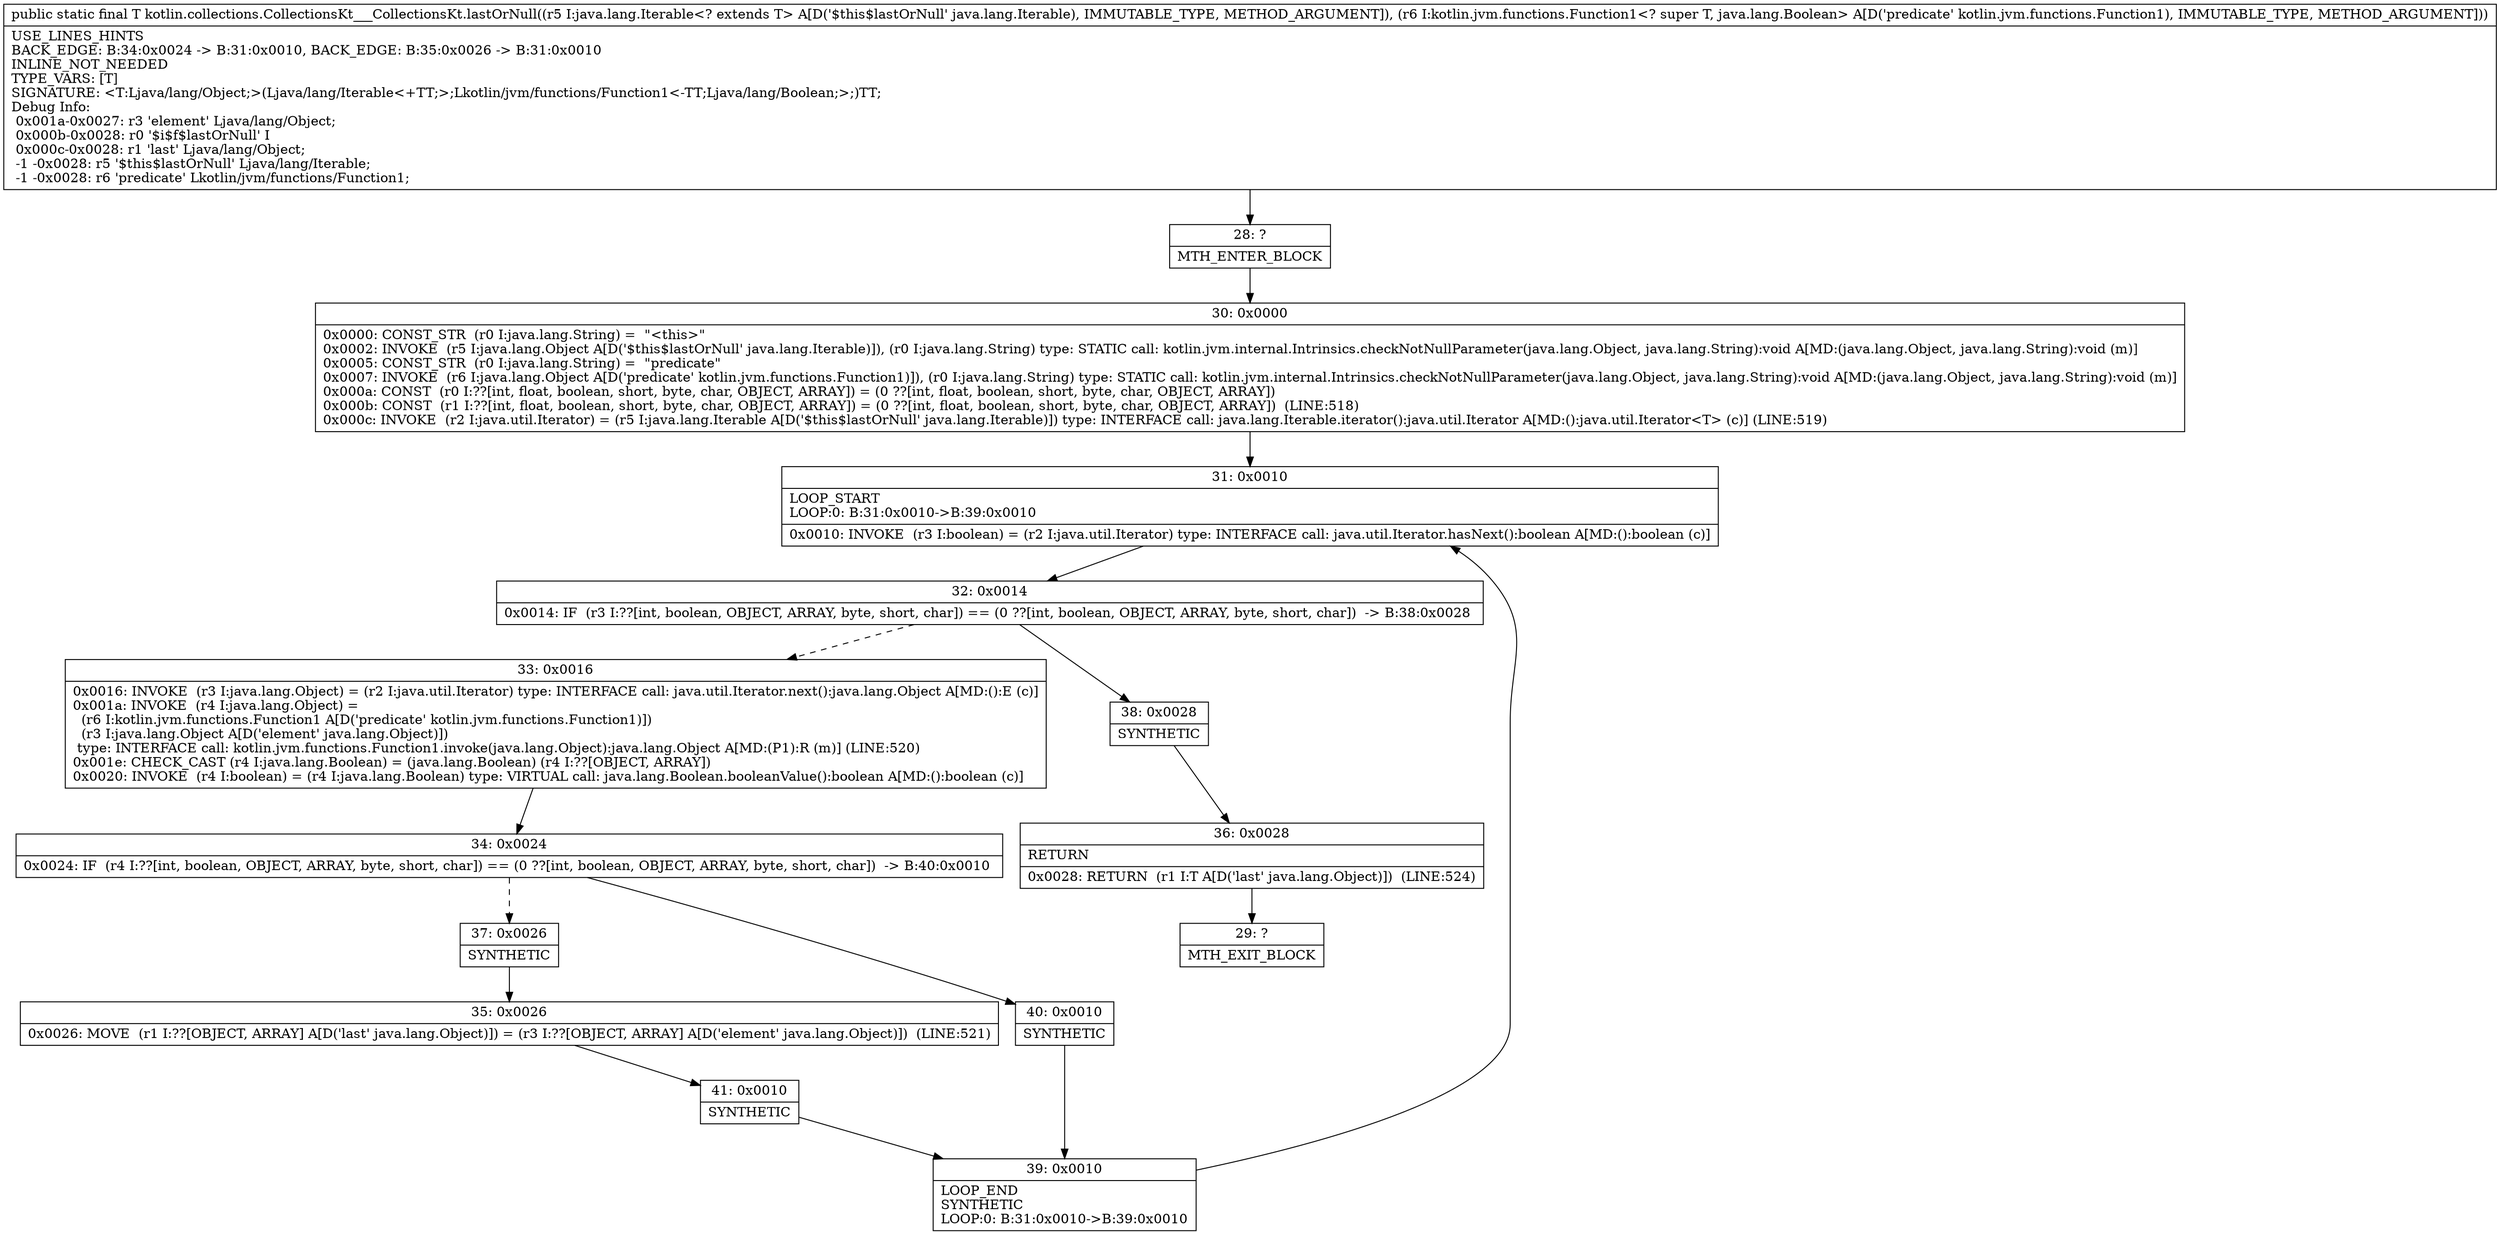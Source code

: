 digraph "CFG forkotlin.collections.CollectionsKt___CollectionsKt.lastOrNull(Ljava\/lang\/Iterable;Lkotlin\/jvm\/functions\/Function1;)Ljava\/lang\/Object;" {
Node_28 [shape=record,label="{28\:\ ?|MTH_ENTER_BLOCK\l}"];
Node_30 [shape=record,label="{30\:\ 0x0000|0x0000: CONST_STR  (r0 I:java.lang.String) =  \"\<this\>\" \l0x0002: INVOKE  (r5 I:java.lang.Object A[D('$this$lastOrNull' java.lang.Iterable)]), (r0 I:java.lang.String) type: STATIC call: kotlin.jvm.internal.Intrinsics.checkNotNullParameter(java.lang.Object, java.lang.String):void A[MD:(java.lang.Object, java.lang.String):void (m)]\l0x0005: CONST_STR  (r0 I:java.lang.String) =  \"predicate\" \l0x0007: INVOKE  (r6 I:java.lang.Object A[D('predicate' kotlin.jvm.functions.Function1)]), (r0 I:java.lang.String) type: STATIC call: kotlin.jvm.internal.Intrinsics.checkNotNullParameter(java.lang.Object, java.lang.String):void A[MD:(java.lang.Object, java.lang.String):void (m)]\l0x000a: CONST  (r0 I:??[int, float, boolean, short, byte, char, OBJECT, ARRAY]) = (0 ??[int, float, boolean, short, byte, char, OBJECT, ARRAY]) \l0x000b: CONST  (r1 I:??[int, float, boolean, short, byte, char, OBJECT, ARRAY]) = (0 ??[int, float, boolean, short, byte, char, OBJECT, ARRAY])  (LINE:518)\l0x000c: INVOKE  (r2 I:java.util.Iterator) = (r5 I:java.lang.Iterable A[D('$this$lastOrNull' java.lang.Iterable)]) type: INTERFACE call: java.lang.Iterable.iterator():java.util.Iterator A[MD:():java.util.Iterator\<T\> (c)] (LINE:519)\l}"];
Node_31 [shape=record,label="{31\:\ 0x0010|LOOP_START\lLOOP:0: B:31:0x0010\-\>B:39:0x0010\l|0x0010: INVOKE  (r3 I:boolean) = (r2 I:java.util.Iterator) type: INTERFACE call: java.util.Iterator.hasNext():boolean A[MD:():boolean (c)]\l}"];
Node_32 [shape=record,label="{32\:\ 0x0014|0x0014: IF  (r3 I:??[int, boolean, OBJECT, ARRAY, byte, short, char]) == (0 ??[int, boolean, OBJECT, ARRAY, byte, short, char])  \-\> B:38:0x0028 \l}"];
Node_33 [shape=record,label="{33\:\ 0x0016|0x0016: INVOKE  (r3 I:java.lang.Object) = (r2 I:java.util.Iterator) type: INTERFACE call: java.util.Iterator.next():java.lang.Object A[MD:():E (c)]\l0x001a: INVOKE  (r4 I:java.lang.Object) = \l  (r6 I:kotlin.jvm.functions.Function1 A[D('predicate' kotlin.jvm.functions.Function1)])\l  (r3 I:java.lang.Object A[D('element' java.lang.Object)])\l type: INTERFACE call: kotlin.jvm.functions.Function1.invoke(java.lang.Object):java.lang.Object A[MD:(P1):R (m)] (LINE:520)\l0x001e: CHECK_CAST (r4 I:java.lang.Boolean) = (java.lang.Boolean) (r4 I:??[OBJECT, ARRAY]) \l0x0020: INVOKE  (r4 I:boolean) = (r4 I:java.lang.Boolean) type: VIRTUAL call: java.lang.Boolean.booleanValue():boolean A[MD:():boolean (c)]\l}"];
Node_34 [shape=record,label="{34\:\ 0x0024|0x0024: IF  (r4 I:??[int, boolean, OBJECT, ARRAY, byte, short, char]) == (0 ??[int, boolean, OBJECT, ARRAY, byte, short, char])  \-\> B:40:0x0010 \l}"];
Node_37 [shape=record,label="{37\:\ 0x0026|SYNTHETIC\l}"];
Node_35 [shape=record,label="{35\:\ 0x0026|0x0026: MOVE  (r1 I:??[OBJECT, ARRAY] A[D('last' java.lang.Object)]) = (r3 I:??[OBJECT, ARRAY] A[D('element' java.lang.Object)])  (LINE:521)\l}"];
Node_41 [shape=record,label="{41\:\ 0x0010|SYNTHETIC\l}"];
Node_39 [shape=record,label="{39\:\ 0x0010|LOOP_END\lSYNTHETIC\lLOOP:0: B:31:0x0010\-\>B:39:0x0010\l}"];
Node_40 [shape=record,label="{40\:\ 0x0010|SYNTHETIC\l}"];
Node_38 [shape=record,label="{38\:\ 0x0028|SYNTHETIC\l}"];
Node_36 [shape=record,label="{36\:\ 0x0028|RETURN\l|0x0028: RETURN  (r1 I:T A[D('last' java.lang.Object)])  (LINE:524)\l}"];
Node_29 [shape=record,label="{29\:\ ?|MTH_EXIT_BLOCK\l}"];
MethodNode[shape=record,label="{public static final T kotlin.collections.CollectionsKt___CollectionsKt.lastOrNull((r5 I:java.lang.Iterable\<? extends T\> A[D('$this$lastOrNull' java.lang.Iterable), IMMUTABLE_TYPE, METHOD_ARGUMENT]), (r6 I:kotlin.jvm.functions.Function1\<? super T, java.lang.Boolean\> A[D('predicate' kotlin.jvm.functions.Function1), IMMUTABLE_TYPE, METHOD_ARGUMENT]))  | USE_LINES_HINTS\lBACK_EDGE: B:34:0x0024 \-\> B:31:0x0010, BACK_EDGE: B:35:0x0026 \-\> B:31:0x0010\lINLINE_NOT_NEEDED\lTYPE_VARS: [T]\lSIGNATURE: \<T:Ljava\/lang\/Object;\>(Ljava\/lang\/Iterable\<+TT;\>;Lkotlin\/jvm\/functions\/Function1\<\-TT;Ljava\/lang\/Boolean;\>;)TT;\lDebug Info:\l  0x001a\-0x0027: r3 'element' Ljava\/lang\/Object;\l  0x000b\-0x0028: r0 '$i$f$lastOrNull' I\l  0x000c\-0x0028: r1 'last' Ljava\/lang\/Object;\l  \-1 \-0x0028: r5 '$this$lastOrNull' Ljava\/lang\/Iterable;\l  \-1 \-0x0028: r6 'predicate' Lkotlin\/jvm\/functions\/Function1;\l}"];
MethodNode -> Node_28;Node_28 -> Node_30;
Node_30 -> Node_31;
Node_31 -> Node_32;
Node_32 -> Node_33[style=dashed];
Node_32 -> Node_38;
Node_33 -> Node_34;
Node_34 -> Node_37[style=dashed];
Node_34 -> Node_40;
Node_37 -> Node_35;
Node_35 -> Node_41;
Node_41 -> Node_39;
Node_39 -> Node_31;
Node_40 -> Node_39;
Node_38 -> Node_36;
Node_36 -> Node_29;
}


